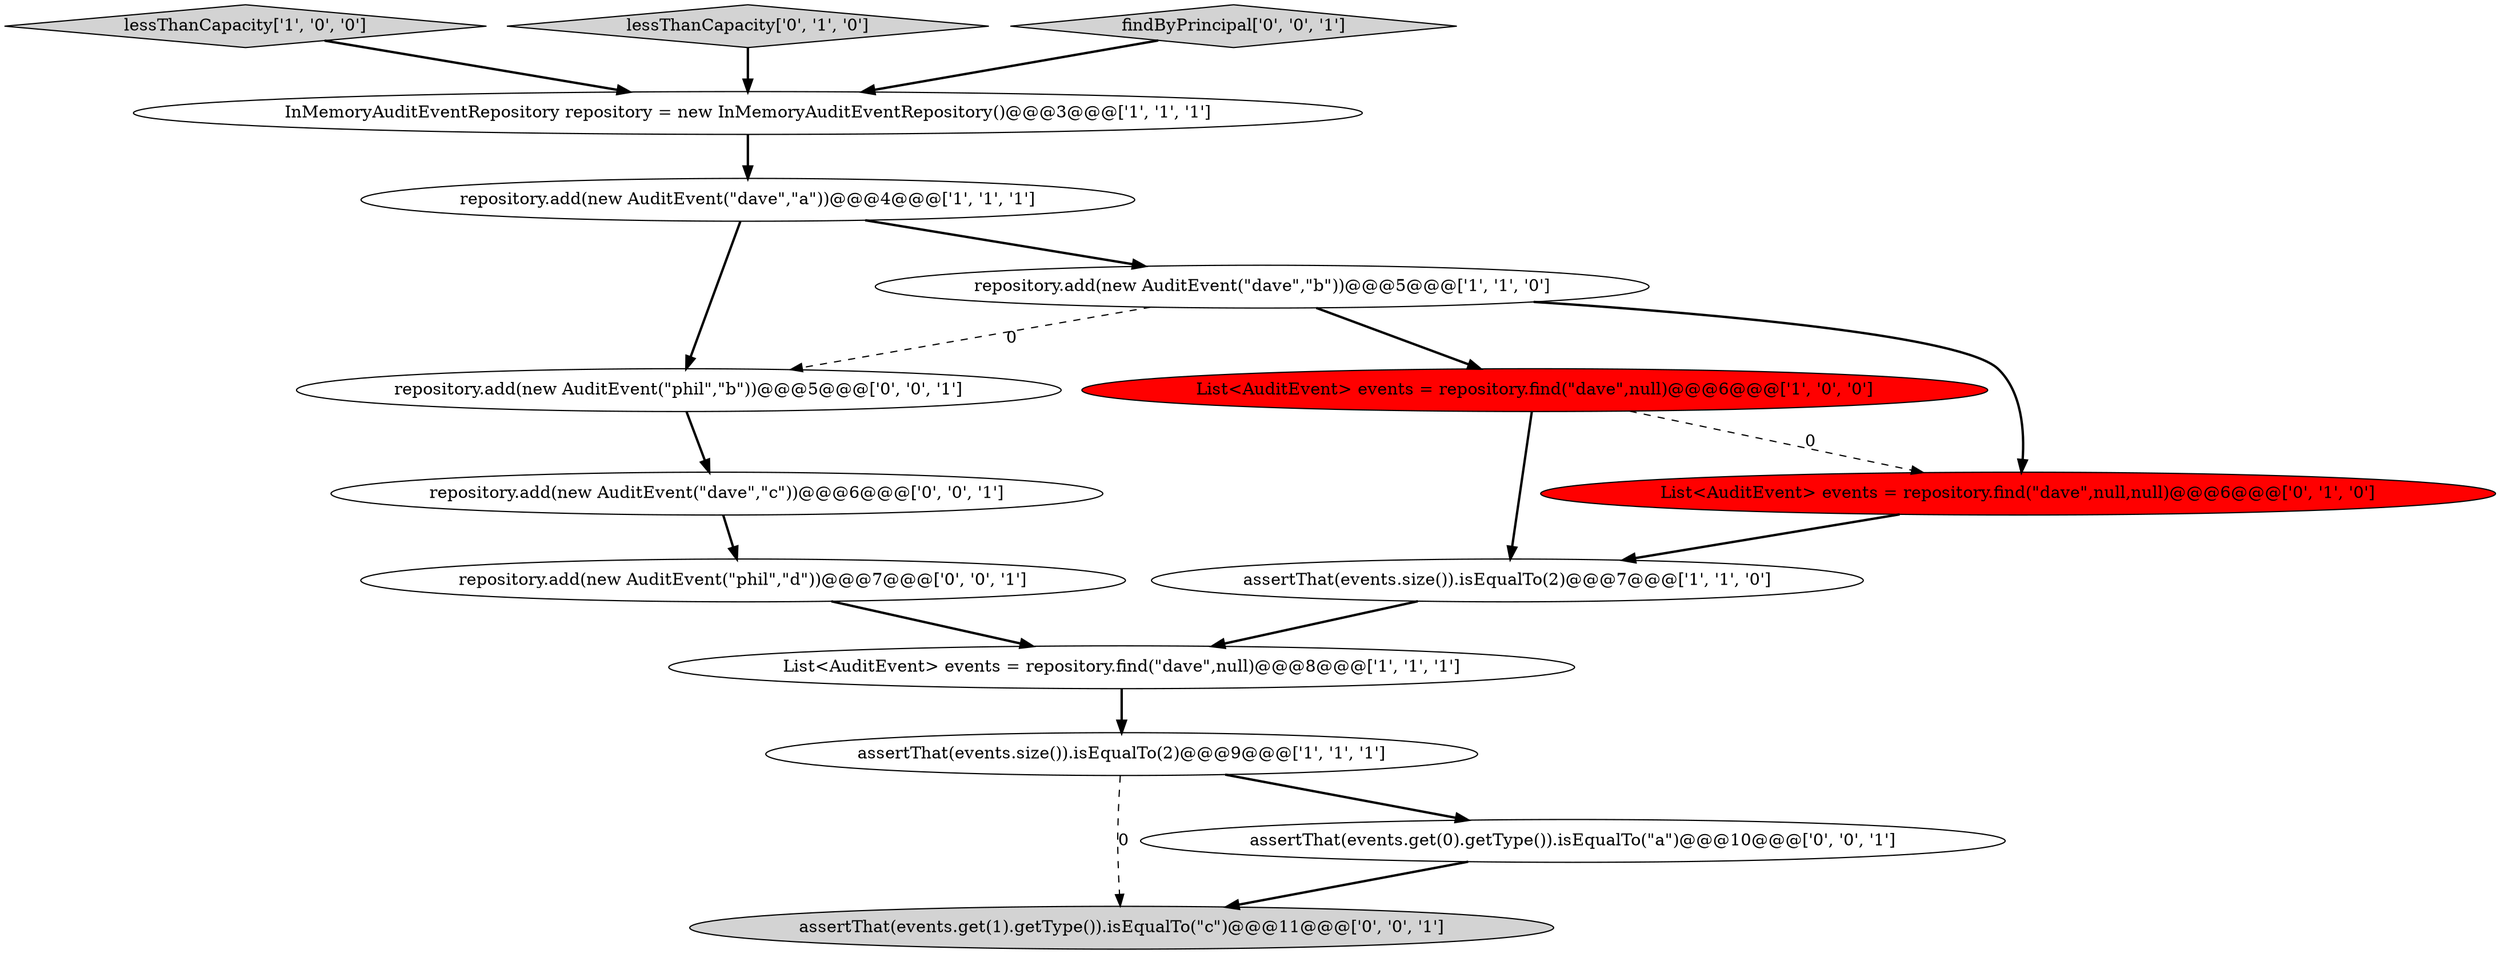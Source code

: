 digraph {
11 [style = filled, label = "assertThat(events.get(1).getType()).isEqualTo(\"c\")@@@11@@@['0', '0', '1']", fillcolor = lightgray, shape = ellipse image = "AAA0AAABBB3BBB"];
13 [style = filled, label = "repository.add(new AuditEvent(\"phil\",\"d\"))@@@7@@@['0', '0', '1']", fillcolor = white, shape = ellipse image = "AAA0AAABBB3BBB"];
1 [style = filled, label = "assertThat(events.size()).isEqualTo(2)@@@7@@@['1', '1', '0']", fillcolor = white, shape = ellipse image = "AAA0AAABBB1BBB"];
2 [style = filled, label = "List<AuditEvent> events = repository.find(\"dave\",null)@@@6@@@['1', '0', '0']", fillcolor = red, shape = ellipse image = "AAA1AAABBB1BBB"];
0 [style = filled, label = "List<AuditEvent> events = repository.find(\"dave\",null)@@@8@@@['1', '1', '1']", fillcolor = white, shape = ellipse image = "AAA0AAABBB1BBB"];
5 [style = filled, label = "lessThanCapacity['1', '0', '0']", fillcolor = lightgray, shape = diamond image = "AAA0AAABBB1BBB"];
3 [style = filled, label = "assertThat(events.size()).isEqualTo(2)@@@9@@@['1', '1', '1']", fillcolor = white, shape = ellipse image = "AAA0AAABBB1BBB"];
6 [style = filled, label = "repository.add(new AuditEvent(\"dave\",\"b\"))@@@5@@@['1', '1', '0']", fillcolor = white, shape = ellipse image = "AAA0AAABBB1BBB"];
12 [style = filled, label = "repository.add(new AuditEvent(\"phil\",\"b\"))@@@5@@@['0', '0', '1']", fillcolor = white, shape = ellipse image = "AAA0AAABBB3BBB"];
4 [style = filled, label = "InMemoryAuditEventRepository repository = new InMemoryAuditEventRepository()@@@3@@@['1', '1', '1']", fillcolor = white, shape = ellipse image = "AAA0AAABBB1BBB"];
9 [style = filled, label = "lessThanCapacity['0', '1', '0']", fillcolor = lightgray, shape = diamond image = "AAA0AAABBB2BBB"];
8 [style = filled, label = "List<AuditEvent> events = repository.find(\"dave\",null,null)@@@6@@@['0', '1', '0']", fillcolor = red, shape = ellipse image = "AAA1AAABBB2BBB"];
10 [style = filled, label = "assertThat(events.get(0).getType()).isEqualTo(\"a\")@@@10@@@['0', '0', '1']", fillcolor = white, shape = ellipse image = "AAA0AAABBB3BBB"];
14 [style = filled, label = "findByPrincipal['0', '0', '1']", fillcolor = lightgray, shape = diamond image = "AAA0AAABBB3BBB"];
15 [style = filled, label = "repository.add(new AuditEvent(\"dave\",\"c\"))@@@6@@@['0', '0', '1']", fillcolor = white, shape = ellipse image = "AAA0AAABBB3BBB"];
7 [style = filled, label = "repository.add(new AuditEvent(\"dave\",\"a\"))@@@4@@@['1', '1', '1']", fillcolor = white, shape = ellipse image = "AAA0AAABBB1BBB"];
0->3 [style = bold, label=""];
6->8 [style = bold, label=""];
8->1 [style = bold, label=""];
3->10 [style = bold, label=""];
15->13 [style = bold, label=""];
10->11 [style = bold, label=""];
1->0 [style = bold, label=""];
3->11 [style = dashed, label="0"];
9->4 [style = bold, label=""];
7->12 [style = bold, label=""];
12->15 [style = bold, label=""];
2->8 [style = dashed, label="0"];
2->1 [style = bold, label=""];
6->12 [style = dashed, label="0"];
4->7 [style = bold, label=""];
5->4 [style = bold, label=""];
7->6 [style = bold, label=""];
13->0 [style = bold, label=""];
14->4 [style = bold, label=""];
6->2 [style = bold, label=""];
}
